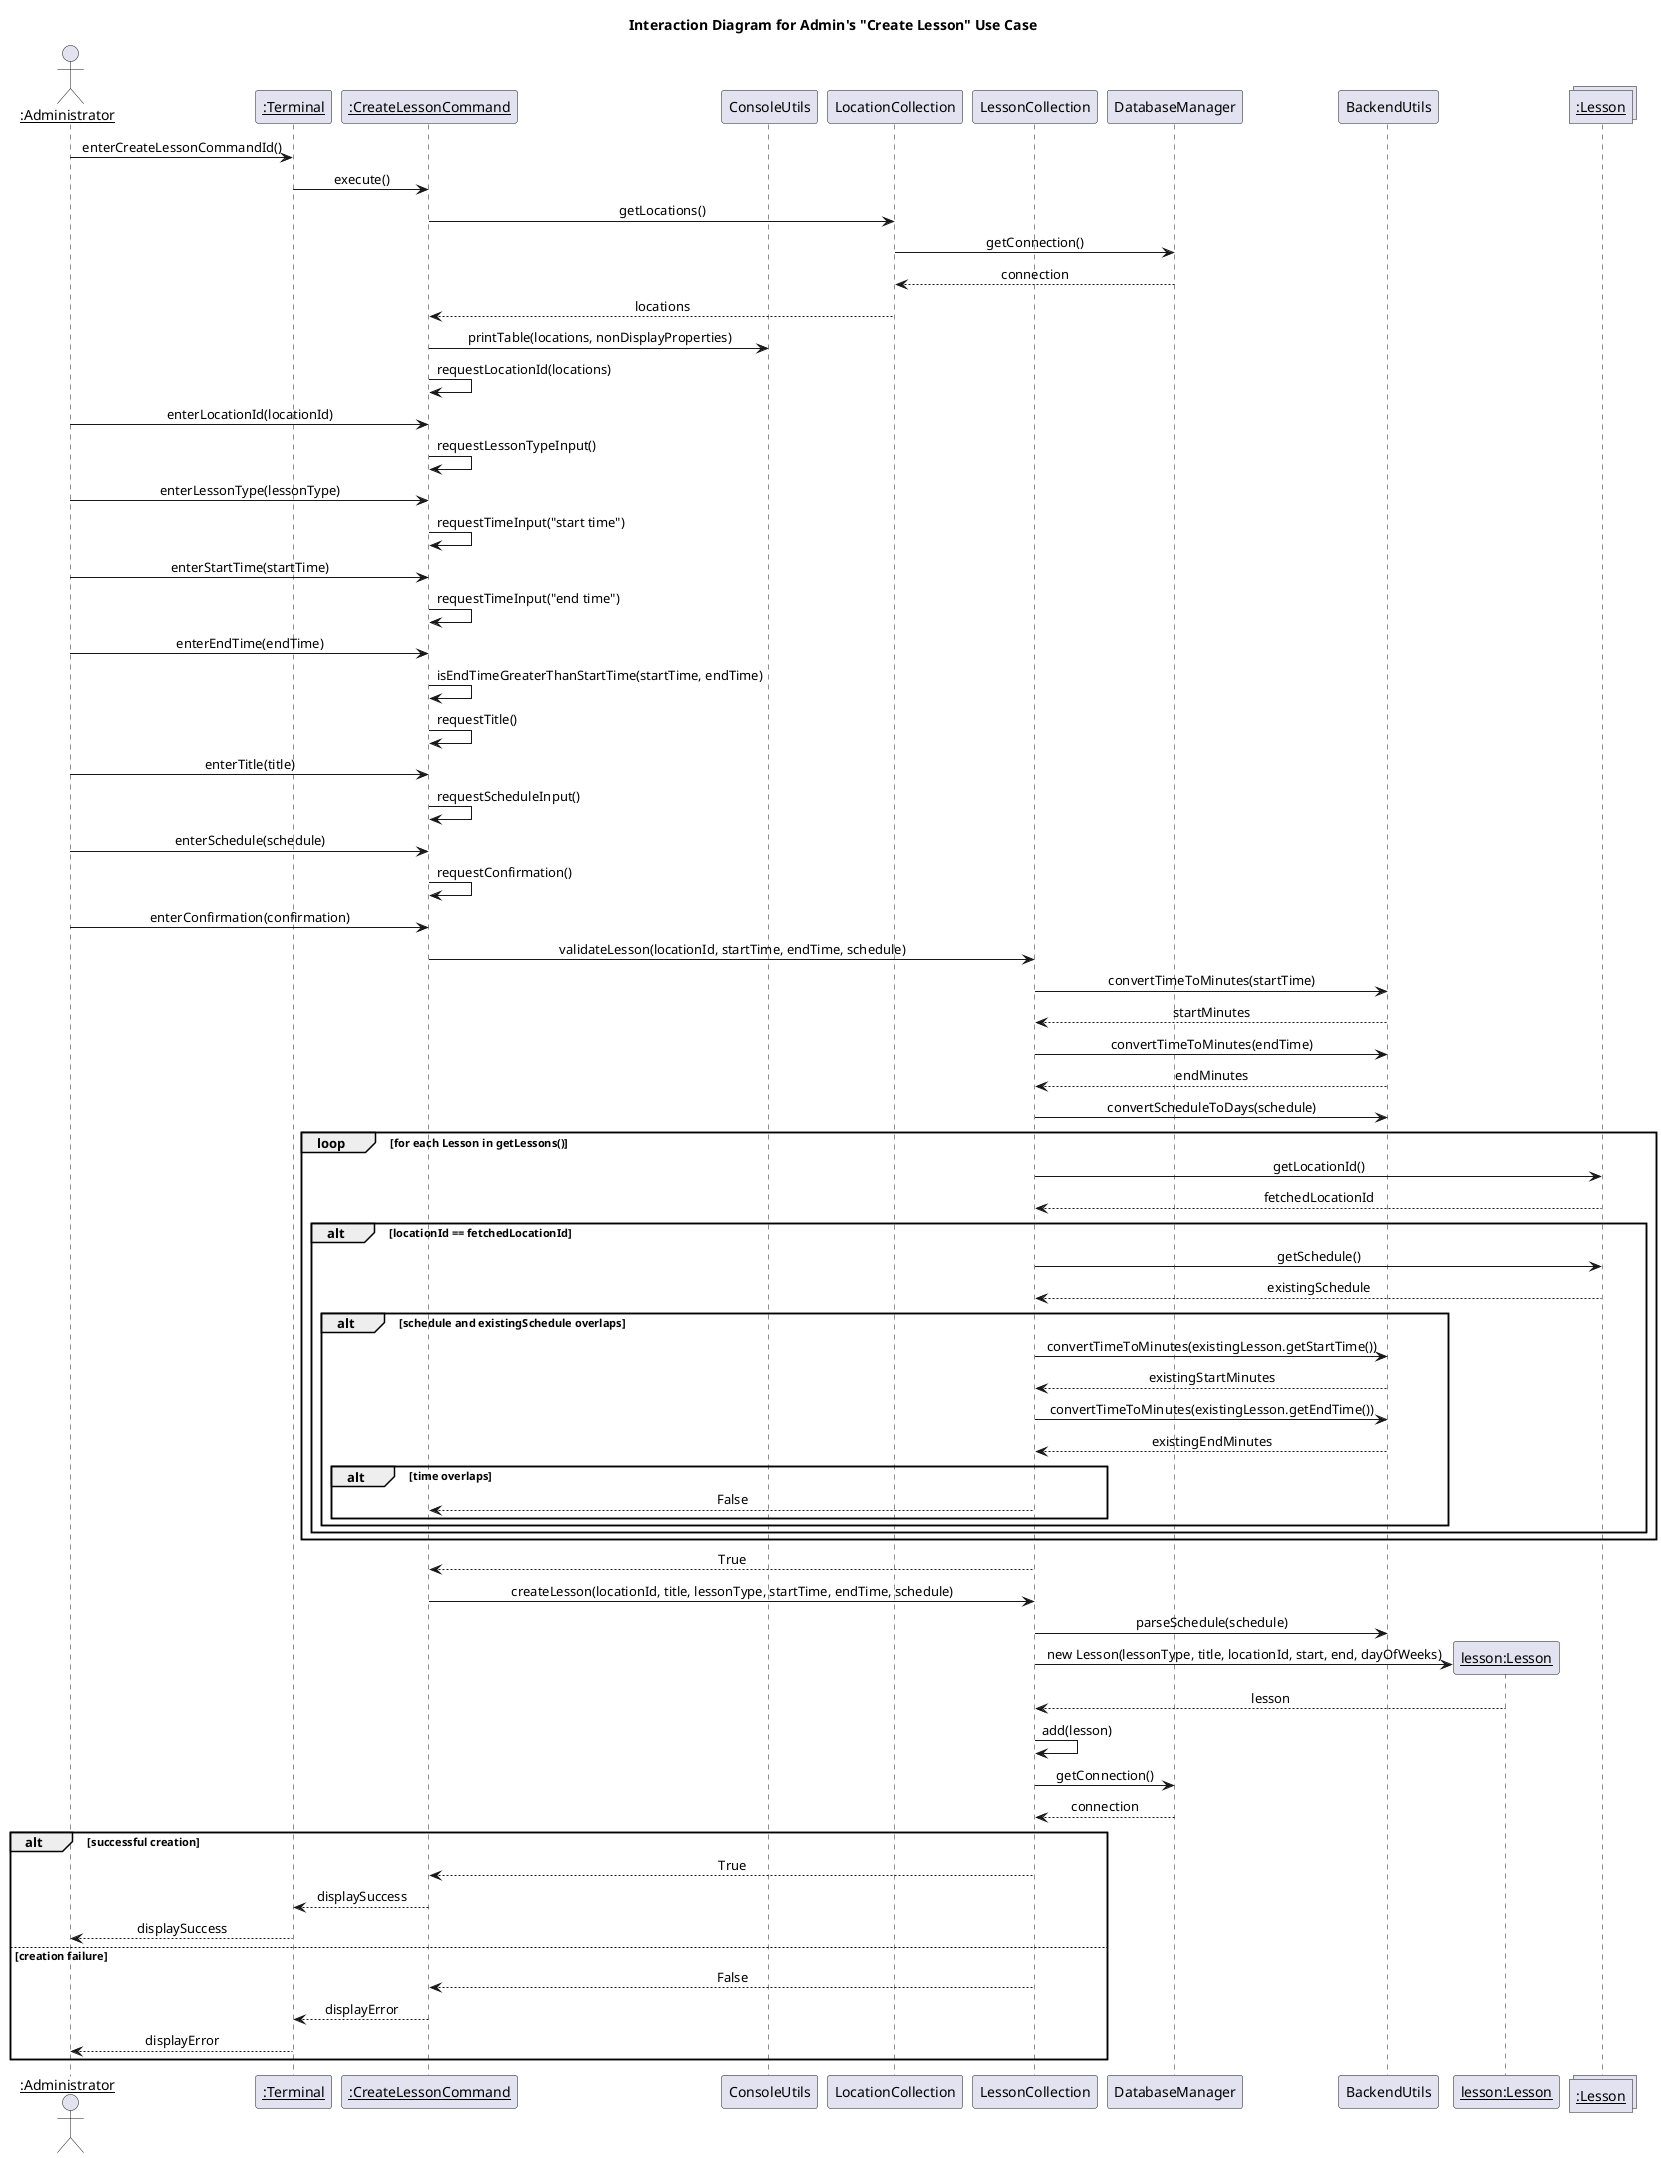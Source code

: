 @startuml Interaction Diagram for Admin's "Create Lesson" Use Case
title Interaction Diagram for Admin's "Create Lesson" Use Case
skinparam sequenceMessageAlignment center

actor "<u>:Administrator" as admin
participant "<u>:Terminal" as terminal
participant "<u>:CreateLessonCommand" as command
participant "ConsoleUtils" as consoleUtils
participant "LocationCollection" as locationCollection
participant "LessonCollection" as lessonCollection
participant "DatabaseManager" as databaseManager
participant "BackendUtils" as backendUtils
participant "<u>lesson:Lesson" as lessonObj
collections "<u>:Lesson" as lessons

admin -> terminal : enterCreateLessonCommandId()
terminal -> command : execute()
command -> locationCollection : getLocations()
locationCollection -> databaseManager : getConnection()
databaseManager --> locationCollection : connection
locationCollection --> command : locations
command -> consoleUtils : printTable(locations, nonDisplayProperties)
command -> command : requestLocationId(locations)
admin -> command : enterLocationId(locationId)
command -> command : requestLessonTypeInput()
admin -> command : enterLessonType(lessonType)
command -> command : requestTimeInput("start time")
admin -> command : enterStartTime(startTime)
command -> command : requestTimeInput("end time")
admin -> command : enterEndTime(endTime)
command -> command : isEndTimeGreaterThanStartTime(startTime, endTime)
command -> command : requestTitle()
admin -> command : enterTitle(title)
command -> command : requestScheduleInput()
admin -> command : enterSchedule(schedule)
command -> command : requestConfirmation()
admin -> command : enterConfirmation(confirmation)
command -> lessonCollection : validateLesson(locationId, startTime, endTime, schedule)
lessonCollection -> backendUtils : convertTimeToMinutes(startTime)
backendUtils --> lessonCollection : startMinutes
lessonCollection -> backendUtils : convertTimeToMinutes(endTime)
backendUtils --> lessonCollection : endMinutes
lessonCollection -> backendUtils : convertScheduleToDays(schedule)
loop for each Lesson in getLessons()
    lessonCollection -> lessons : getLocationId()
    lessons --> lessonCollection : fetchedLocationId
    alt locationId == fetchedLocationId
        lessonCollection -> lessons : getSchedule()
        lessons --> lessonCollection : existingSchedule
        
        alt schedule and existingSchedule overlaps
            lessonCollection -> backendUtils: convertTimeToMinutes(existingLesson.getStartTime())
            backendUtils--> lessonCollection : existingStartMinutes
            lessonCollection -> backendUtils: convertTimeToMinutes(existingLesson.getEndTime())
            backendUtils --> lessonCollection : existingEndMinutes
            
            alt time overlaps
                lessonCollection --> command : False
            end
        end
    end
end
lessonCollection --> command : True
command -> lessonCollection : createLesson(locationId, title, lessonType, startTime, endTime, schedule)
lessonCollection -> backendUtils : parseSchedule(schedule)
lessonCollection -> lessonObj ** : new Lesson(lessonType, title, locationId, start, end, dayOfWeeks)
lessonObj --> lessonCollection : lesson
lessonCollection -> lessonCollection : add(lesson)
lessonCollection -> databaseManager : getConnection()
databaseManager --> lessonCollection : connection
alt successful creation
    lessonCollection --> command : True
    command --> terminal : displaySuccess
    terminal --> admin : displaySuccess
else creation failure
    lessonCollection --> command : False
    command --> terminal : displayError
    terminal --> admin : displayError
end
@enduml